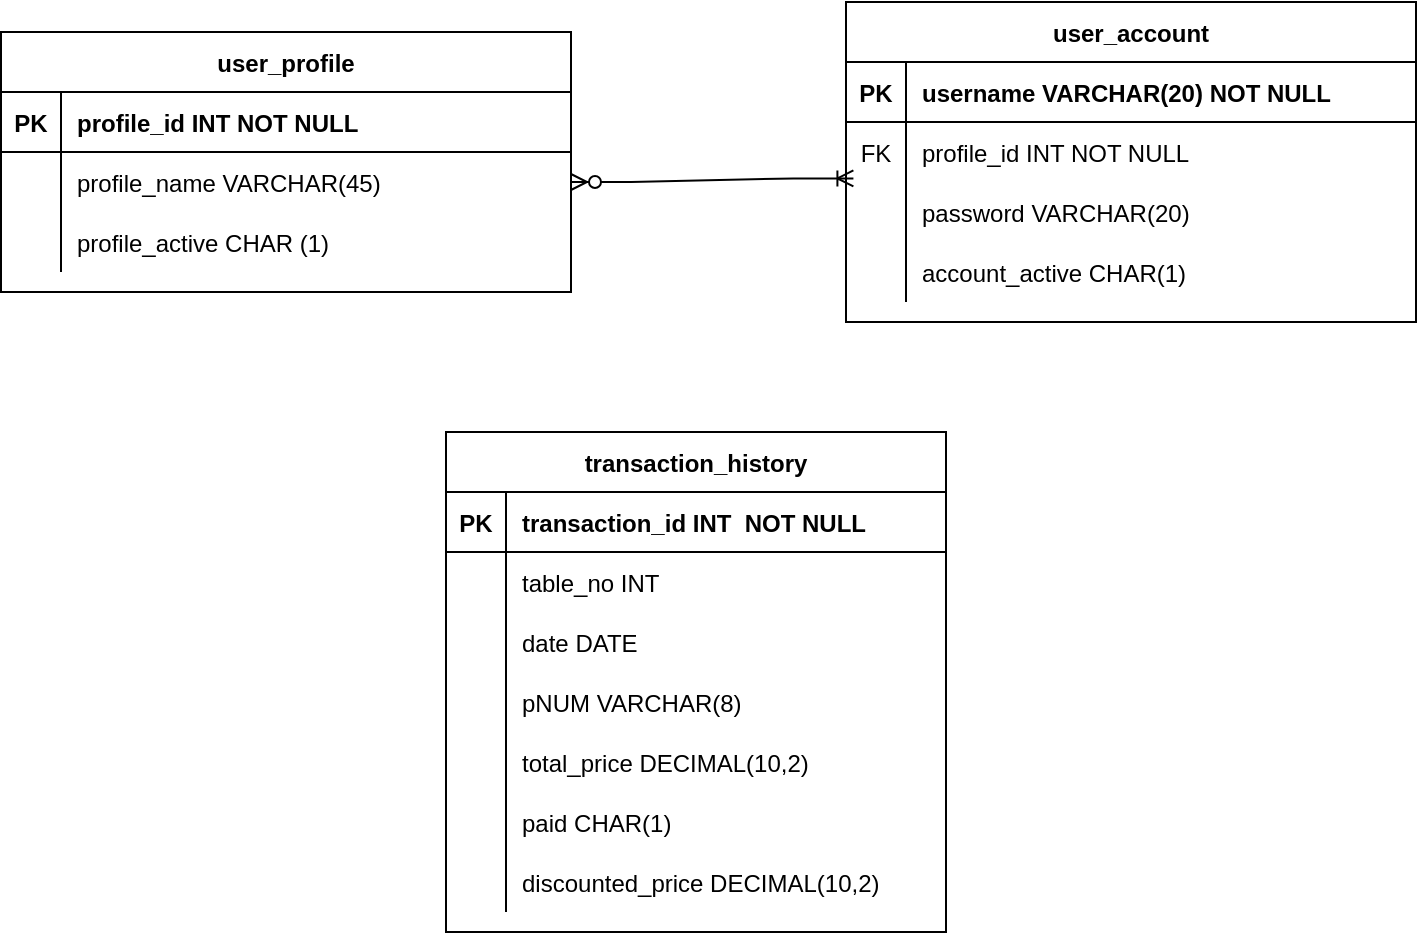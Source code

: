 <mxfile version="18.0.6" type="device"><diagram id="R2lEEEUBdFMjLlhIrx00" name="Page-1"><mxGraphModel dx="1278" dy="641" grid="1" gridSize="10" guides="1" tooltips="1" connect="1" arrows="1" fold="1" page="1" pageScale="1" pageWidth="850" pageHeight="1100" math="0" shadow="0" extFonts="Permanent Marker^https://fonts.googleapis.com/css?family=Permanent+Marker"><root><mxCell id="0"/><mxCell id="1" parent="0"/><mxCell id="0ifP2lSh_gpW_mvaXXdY-25" value="" style="edgeStyle=entityRelationEdgeStyle;fontSize=12;html=1;endArrow=ERoneToMany;startArrow=ERzeroToMany;rounded=0;exitX=1;exitY=0.5;exitDx=0;exitDy=0;entryX=0.013;entryY=-0.06;entryDx=0;entryDy=0;entryPerimeter=0;" parent="1" source="yMyERh12UuVSQmowDQQb-28" target="yMyERh12UuVSQmowDQQb-41" edge="1"><mxGeometry width="100" height="100" relative="1" as="geometry"><mxPoint x="358.315" y="281.61" as="sourcePoint"/><mxPoint x="492.5" y="285" as="targetPoint"/></mxGeometry></mxCell><mxCell id="yMyERh12UuVSQmowDQQb-24" value="user_profile" style="shape=table;startSize=30;container=1;collapsible=1;childLayout=tableLayout;fixedRows=1;rowLines=0;fontStyle=1;align=center;resizeLast=1;" parent="1" vertex="1"><mxGeometry x="77.5" y="200" width="285" height="130" as="geometry"/></mxCell><mxCell id="yMyERh12UuVSQmowDQQb-25" value="" style="shape=tableRow;horizontal=0;startSize=0;swimlaneHead=0;swimlaneBody=0;fillColor=none;collapsible=0;dropTarget=0;points=[[0,0.5],[1,0.5]];portConstraint=eastwest;top=0;left=0;right=0;bottom=1;" parent="yMyERh12UuVSQmowDQQb-24" vertex="1"><mxGeometry y="30" width="285" height="30" as="geometry"/></mxCell><mxCell id="yMyERh12UuVSQmowDQQb-26" value="PK" style="shape=partialRectangle;connectable=0;fillColor=none;top=0;left=0;bottom=0;right=0;fontStyle=1;overflow=hidden;" parent="yMyERh12UuVSQmowDQQb-25" vertex="1"><mxGeometry width="30" height="30" as="geometry"><mxRectangle width="30" height="30" as="alternateBounds"/></mxGeometry></mxCell><mxCell id="yMyERh12UuVSQmowDQQb-27" value="profile_id INT NOT NULL" style="shape=partialRectangle;connectable=0;fillColor=none;top=0;left=0;bottom=0;right=0;align=left;spacingLeft=6;fontStyle=1;overflow=hidden;" parent="yMyERh12UuVSQmowDQQb-25" vertex="1"><mxGeometry x="30" width="255" height="30" as="geometry"><mxRectangle width="255" height="30" as="alternateBounds"/></mxGeometry></mxCell><mxCell id="yMyERh12UuVSQmowDQQb-28" value="" style="shape=tableRow;horizontal=0;startSize=0;swimlaneHead=0;swimlaneBody=0;fillColor=none;collapsible=0;dropTarget=0;points=[[0,0.5],[1,0.5]];portConstraint=eastwest;top=0;left=0;right=0;bottom=0;" parent="yMyERh12UuVSQmowDQQb-24" vertex="1"><mxGeometry y="60" width="285" height="30" as="geometry"/></mxCell><mxCell id="yMyERh12UuVSQmowDQQb-29" value="" style="shape=partialRectangle;connectable=0;fillColor=none;top=0;left=0;bottom=0;right=0;editable=1;overflow=hidden;" parent="yMyERh12UuVSQmowDQQb-28" vertex="1"><mxGeometry width="30" height="30" as="geometry"><mxRectangle width="30" height="30" as="alternateBounds"/></mxGeometry></mxCell><mxCell id="yMyERh12UuVSQmowDQQb-30" value="profile_name VARCHAR(45)   " style="shape=partialRectangle;connectable=0;fillColor=none;top=0;left=0;bottom=0;right=0;align=left;spacingLeft=6;overflow=hidden;" parent="yMyERh12UuVSQmowDQQb-28" vertex="1"><mxGeometry x="30" width="255" height="30" as="geometry"><mxRectangle width="255" height="30" as="alternateBounds"/></mxGeometry></mxCell><mxCell id="yMyERh12UuVSQmowDQQb-31" value="" style="shape=tableRow;horizontal=0;startSize=0;swimlaneHead=0;swimlaneBody=0;fillColor=none;collapsible=0;dropTarget=0;points=[[0,0.5],[1,0.5]];portConstraint=eastwest;top=0;left=0;right=0;bottom=0;" parent="yMyERh12UuVSQmowDQQb-24" vertex="1"><mxGeometry y="90" width="285" height="30" as="geometry"/></mxCell><mxCell id="yMyERh12UuVSQmowDQQb-32" value="" style="shape=partialRectangle;connectable=0;fillColor=none;top=0;left=0;bottom=0;right=0;editable=1;overflow=hidden;" parent="yMyERh12UuVSQmowDQQb-31" vertex="1"><mxGeometry width="30" height="30" as="geometry"><mxRectangle width="30" height="30" as="alternateBounds"/></mxGeometry></mxCell><mxCell id="yMyERh12UuVSQmowDQQb-33" value="profile_active CHAR (1)" style="shape=partialRectangle;connectable=0;fillColor=none;top=0;left=0;bottom=0;right=0;align=left;spacingLeft=6;overflow=hidden;" parent="yMyERh12UuVSQmowDQQb-31" vertex="1"><mxGeometry x="30" width="255" height="30" as="geometry"><mxRectangle width="255" height="30" as="alternateBounds"/></mxGeometry></mxCell><mxCell id="yMyERh12UuVSQmowDQQb-34" value="user_account" style="shape=table;startSize=30;container=1;collapsible=1;childLayout=tableLayout;fixedRows=1;rowLines=0;fontStyle=1;align=center;resizeLast=1;" parent="1" vertex="1"><mxGeometry x="500" y="185" width="285" height="160" as="geometry"/></mxCell><mxCell id="yMyERh12UuVSQmowDQQb-35" value="" style="shape=tableRow;horizontal=0;startSize=0;swimlaneHead=0;swimlaneBody=0;fillColor=none;collapsible=0;dropTarget=0;points=[[0,0.5],[1,0.5]];portConstraint=eastwest;top=0;left=0;right=0;bottom=1;" parent="yMyERh12UuVSQmowDQQb-34" vertex="1"><mxGeometry y="30" width="285" height="30" as="geometry"/></mxCell><mxCell id="yMyERh12UuVSQmowDQQb-36" value="PK" style="shape=partialRectangle;connectable=0;fillColor=none;top=0;left=0;bottom=0;right=0;fontStyle=1;overflow=hidden;" parent="yMyERh12UuVSQmowDQQb-35" vertex="1"><mxGeometry width="30" height="30" as="geometry"><mxRectangle width="30" height="30" as="alternateBounds"/></mxGeometry></mxCell><mxCell id="yMyERh12UuVSQmowDQQb-37" value="username VARCHAR(20) NOT NULL" style="shape=partialRectangle;connectable=0;fillColor=none;top=0;left=0;bottom=0;right=0;align=left;spacingLeft=6;fontStyle=1;overflow=hidden;" parent="yMyERh12UuVSQmowDQQb-35" vertex="1"><mxGeometry x="30" width="255" height="30" as="geometry"><mxRectangle width="255" height="30" as="alternateBounds"/></mxGeometry></mxCell><mxCell id="yMyERh12UuVSQmowDQQb-38" value="" style="shape=tableRow;horizontal=0;startSize=0;swimlaneHead=0;swimlaneBody=0;fillColor=none;collapsible=0;dropTarget=0;points=[[0,0.5],[1,0.5]];portConstraint=eastwest;top=0;left=0;right=0;bottom=0;" parent="yMyERh12UuVSQmowDQQb-34" vertex="1"><mxGeometry y="60" width="285" height="30" as="geometry"/></mxCell><mxCell id="yMyERh12UuVSQmowDQQb-39" value="FK" style="shape=partialRectangle;connectable=0;fillColor=none;top=0;left=0;bottom=0;right=0;fontStyle=0;overflow=hidden;" parent="yMyERh12UuVSQmowDQQb-38" vertex="1"><mxGeometry width="30" height="30" as="geometry"><mxRectangle width="30" height="30" as="alternateBounds"/></mxGeometry></mxCell><mxCell id="yMyERh12UuVSQmowDQQb-40" value="profile_id INT NOT NULL" style="shape=partialRectangle;connectable=0;fillColor=none;top=0;left=0;bottom=0;right=0;align=left;spacingLeft=6;fontStyle=0;overflow=hidden;" parent="yMyERh12UuVSQmowDQQb-38" vertex="1"><mxGeometry x="30" width="255" height="30" as="geometry"><mxRectangle width="255" height="30" as="alternateBounds"/></mxGeometry></mxCell><mxCell id="yMyERh12UuVSQmowDQQb-41" value="" style="shape=tableRow;horizontal=0;startSize=0;swimlaneHead=0;swimlaneBody=0;fillColor=none;collapsible=0;dropTarget=0;points=[[0,0.5],[1,0.5]];portConstraint=eastwest;top=0;left=0;right=0;bottom=0;" parent="yMyERh12UuVSQmowDQQb-34" vertex="1"><mxGeometry y="90" width="285" height="30" as="geometry"/></mxCell><mxCell id="yMyERh12UuVSQmowDQQb-42" value="" style="shape=partialRectangle;connectable=0;fillColor=none;top=0;left=0;bottom=0;right=0;editable=1;overflow=hidden;" parent="yMyERh12UuVSQmowDQQb-41" vertex="1"><mxGeometry width="30" height="30" as="geometry"><mxRectangle width="30" height="30" as="alternateBounds"/></mxGeometry></mxCell><mxCell id="yMyERh12UuVSQmowDQQb-43" value="password VARCHAR(20)" style="shape=partialRectangle;connectable=0;fillColor=none;top=0;left=0;bottom=0;right=0;align=left;spacingLeft=6;overflow=hidden;" parent="yMyERh12UuVSQmowDQQb-41" vertex="1"><mxGeometry x="30" width="255" height="30" as="geometry"><mxRectangle width="255" height="30" as="alternateBounds"/></mxGeometry></mxCell><mxCell id="yMyERh12UuVSQmowDQQb-44" value="" style="shape=tableRow;horizontal=0;startSize=0;swimlaneHead=0;swimlaneBody=0;fillColor=none;collapsible=0;dropTarget=0;points=[[0,0.5],[1,0.5]];portConstraint=eastwest;top=0;left=0;right=0;bottom=0;" parent="yMyERh12UuVSQmowDQQb-34" vertex="1"><mxGeometry y="120" width="285" height="30" as="geometry"/></mxCell><mxCell id="yMyERh12UuVSQmowDQQb-45" value="" style="shape=partialRectangle;connectable=0;fillColor=none;top=0;left=0;bottom=0;right=0;editable=1;overflow=hidden;" parent="yMyERh12UuVSQmowDQQb-44" vertex="1"><mxGeometry width="30" height="30" as="geometry"><mxRectangle width="30" height="30" as="alternateBounds"/></mxGeometry></mxCell><mxCell id="yMyERh12UuVSQmowDQQb-46" value="account_active CHAR(1)" style="shape=partialRectangle;connectable=0;fillColor=none;top=0;left=0;bottom=0;right=0;align=left;spacingLeft=6;overflow=hidden;" parent="yMyERh12UuVSQmowDQQb-44" vertex="1"><mxGeometry x="30" width="255" height="30" as="geometry"><mxRectangle width="255" height="30" as="alternateBounds"/></mxGeometry></mxCell><mxCell id="tcQSthebEpWVplNsEUvI-45" value="transaction_history" style="shape=table;startSize=30;container=1;collapsible=1;childLayout=tableLayout;fixedRows=1;rowLines=0;fontStyle=1;align=center;resizeLast=1;" vertex="1" parent="1"><mxGeometry x="300" y="400" width="250" height="250" as="geometry"/></mxCell><mxCell id="tcQSthebEpWVplNsEUvI-46" value="" style="shape=partialRectangle;collapsible=0;dropTarget=0;pointerEvents=0;fillColor=none;points=[[0,0.5],[1,0.5]];portConstraint=eastwest;top=0;left=0;right=0;bottom=1;" vertex="1" parent="tcQSthebEpWVplNsEUvI-45"><mxGeometry y="30" width="250" height="30" as="geometry"/></mxCell><mxCell id="tcQSthebEpWVplNsEUvI-47" value="PK" style="shape=partialRectangle;overflow=hidden;connectable=0;fillColor=none;top=0;left=0;bottom=0;right=0;fontStyle=1;" vertex="1" parent="tcQSthebEpWVplNsEUvI-46"><mxGeometry width="30" height="30" as="geometry"><mxRectangle width="30" height="30" as="alternateBounds"/></mxGeometry></mxCell><mxCell id="tcQSthebEpWVplNsEUvI-48" value="transaction_id INT  NOT NULL " style="shape=partialRectangle;overflow=hidden;connectable=0;fillColor=none;top=0;left=0;bottom=0;right=0;align=left;spacingLeft=6;fontStyle=1;" vertex="1" parent="tcQSthebEpWVplNsEUvI-46"><mxGeometry x="30" width="220" height="30" as="geometry"><mxRectangle width="220" height="30" as="alternateBounds"/></mxGeometry></mxCell><mxCell id="tcQSthebEpWVplNsEUvI-49" value="" style="shape=partialRectangle;collapsible=0;dropTarget=0;pointerEvents=0;fillColor=none;points=[[0,0.5],[1,0.5]];portConstraint=eastwest;top=0;left=0;right=0;bottom=0;" vertex="1" parent="tcQSthebEpWVplNsEUvI-45"><mxGeometry y="60" width="250" height="30" as="geometry"/></mxCell><mxCell id="tcQSthebEpWVplNsEUvI-50" value="" style="shape=partialRectangle;overflow=hidden;connectable=0;fillColor=none;top=0;left=0;bottom=0;right=0;" vertex="1" parent="tcQSthebEpWVplNsEUvI-49"><mxGeometry width="30" height="30" as="geometry"><mxRectangle width="30" height="30" as="alternateBounds"/></mxGeometry></mxCell><mxCell id="tcQSthebEpWVplNsEUvI-51" value="table_no INT" style="shape=partialRectangle;overflow=hidden;connectable=0;fillColor=none;top=0;left=0;bottom=0;right=0;align=left;spacingLeft=6;" vertex="1" parent="tcQSthebEpWVplNsEUvI-49"><mxGeometry x="30" width="220" height="30" as="geometry"><mxRectangle width="220" height="30" as="alternateBounds"/></mxGeometry></mxCell><mxCell id="tcQSthebEpWVplNsEUvI-52" value="" style="shape=tableRow;horizontal=0;startSize=0;swimlaneHead=0;swimlaneBody=0;fillColor=none;collapsible=0;dropTarget=0;points=[[0,0.5],[1,0.5]];portConstraint=eastwest;top=0;left=0;right=0;bottom=0;" vertex="1" parent="tcQSthebEpWVplNsEUvI-45"><mxGeometry y="90" width="250" height="30" as="geometry"/></mxCell><mxCell id="tcQSthebEpWVplNsEUvI-53" value="" style="shape=partialRectangle;connectable=0;fillColor=none;top=0;left=0;bottom=0;right=0;editable=1;overflow=hidden;" vertex="1" parent="tcQSthebEpWVplNsEUvI-52"><mxGeometry width="30" height="30" as="geometry"><mxRectangle width="30" height="30" as="alternateBounds"/></mxGeometry></mxCell><mxCell id="tcQSthebEpWVplNsEUvI-54" value="date DATE" style="shape=partialRectangle;connectable=0;fillColor=none;top=0;left=0;bottom=0;right=0;align=left;spacingLeft=6;overflow=hidden;" vertex="1" parent="tcQSthebEpWVplNsEUvI-52"><mxGeometry x="30" width="220" height="30" as="geometry"><mxRectangle width="220" height="30" as="alternateBounds"/></mxGeometry></mxCell><mxCell id="tcQSthebEpWVplNsEUvI-55" value="" style="shape=tableRow;horizontal=0;startSize=0;swimlaneHead=0;swimlaneBody=0;fillColor=none;collapsible=0;dropTarget=0;points=[[0,0.5],[1,0.5]];portConstraint=eastwest;top=0;left=0;right=0;bottom=0;" vertex="1" parent="tcQSthebEpWVplNsEUvI-45"><mxGeometry y="120" width="250" height="30" as="geometry"/></mxCell><mxCell id="tcQSthebEpWVplNsEUvI-56" value="" style="shape=partialRectangle;connectable=0;fillColor=none;top=0;left=0;bottom=0;right=0;editable=1;overflow=hidden;" vertex="1" parent="tcQSthebEpWVplNsEUvI-55"><mxGeometry width="30" height="30" as="geometry"><mxRectangle width="30" height="30" as="alternateBounds"/></mxGeometry></mxCell><mxCell id="tcQSthebEpWVplNsEUvI-57" value="pNUM VARCHAR(8)" style="shape=partialRectangle;connectable=0;fillColor=none;top=0;left=0;bottom=0;right=0;align=left;spacingLeft=6;overflow=hidden;" vertex="1" parent="tcQSthebEpWVplNsEUvI-55"><mxGeometry x="30" width="220" height="30" as="geometry"><mxRectangle width="220" height="30" as="alternateBounds"/></mxGeometry></mxCell><mxCell id="tcQSthebEpWVplNsEUvI-58" value="" style="shape=tableRow;horizontal=0;startSize=0;swimlaneHead=0;swimlaneBody=0;fillColor=none;collapsible=0;dropTarget=0;points=[[0,0.5],[1,0.5]];portConstraint=eastwest;top=0;left=0;right=0;bottom=0;" vertex="1" parent="tcQSthebEpWVplNsEUvI-45"><mxGeometry y="150" width="250" height="30" as="geometry"/></mxCell><mxCell id="tcQSthebEpWVplNsEUvI-59" value="" style="shape=partialRectangle;connectable=0;fillColor=none;top=0;left=0;bottom=0;right=0;editable=1;overflow=hidden;" vertex="1" parent="tcQSthebEpWVplNsEUvI-58"><mxGeometry width="30" height="30" as="geometry"><mxRectangle width="30" height="30" as="alternateBounds"/></mxGeometry></mxCell><mxCell id="tcQSthebEpWVplNsEUvI-60" value="total_price DECIMAL(10,2)" style="shape=partialRectangle;connectable=0;fillColor=none;top=0;left=0;bottom=0;right=0;align=left;spacingLeft=6;overflow=hidden;" vertex="1" parent="tcQSthebEpWVplNsEUvI-58"><mxGeometry x="30" width="220" height="30" as="geometry"><mxRectangle width="220" height="30" as="alternateBounds"/></mxGeometry></mxCell><mxCell id="tcQSthebEpWVplNsEUvI-61" value="" style="shape=tableRow;horizontal=0;startSize=0;swimlaneHead=0;swimlaneBody=0;fillColor=none;collapsible=0;dropTarget=0;points=[[0,0.5],[1,0.5]];portConstraint=eastwest;top=0;left=0;right=0;bottom=0;" vertex="1" parent="tcQSthebEpWVplNsEUvI-45"><mxGeometry y="180" width="250" height="30" as="geometry"/></mxCell><mxCell id="tcQSthebEpWVplNsEUvI-62" value="" style="shape=partialRectangle;connectable=0;fillColor=none;top=0;left=0;bottom=0;right=0;editable=1;overflow=hidden;" vertex="1" parent="tcQSthebEpWVplNsEUvI-61"><mxGeometry width="30" height="30" as="geometry"><mxRectangle width="30" height="30" as="alternateBounds"/></mxGeometry></mxCell><mxCell id="tcQSthebEpWVplNsEUvI-63" value="paid CHAR(1)" style="shape=partialRectangle;connectable=0;fillColor=none;top=0;left=0;bottom=0;right=0;align=left;spacingLeft=6;overflow=hidden;" vertex="1" parent="tcQSthebEpWVplNsEUvI-61"><mxGeometry x="30" width="220" height="30" as="geometry"><mxRectangle width="220" height="30" as="alternateBounds"/></mxGeometry></mxCell><mxCell id="tcQSthebEpWVplNsEUvI-64" value="" style="shape=tableRow;horizontal=0;startSize=0;swimlaneHead=0;swimlaneBody=0;fillColor=none;collapsible=0;dropTarget=0;points=[[0,0.5],[1,0.5]];portConstraint=eastwest;top=0;left=0;right=0;bottom=0;" vertex="1" parent="tcQSthebEpWVplNsEUvI-45"><mxGeometry y="210" width="250" height="30" as="geometry"/></mxCell><mxCell id="tcQSthebEpWVplNsEUvI-65" value="" style="shape=partialRectangle;connectable=0;fillColor=none;top=0;left=0;bottom=0;right=0;editable=1;overflow=hidden;" vertex="1" parent="tcQSthebEpWVplNsEUvI-64"><mxGeometry width="30" height="30" as="geometry"><mxRectangle width="30" height="30" as="alternateBounds"/></mxGeometry></mxCell><mxCell id="tcQSthebEpWVplNsEUvI-66" value="discounted_price DECIMAL(10,2)" style="shape=partialRectangle;connectable=0;fillColor=none;top=0;left=0;bottom=0;right=0;align=left;spacingLeft=6;overflow=hidden;" vertex="1" parent="tcQSthebEpWVplNsEUvI-64"><mxGeometry x="30" width="220" height="30" as="geometry"><mxRectangle width="220" height="30" as="alternateBounds"/></mxGeometry></mxCell></root></mxGraphModel></diagram></mxfile>